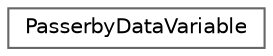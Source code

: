 digraph "クラス階層図"
{
 // LATEX_PDF_SIZE
  bgcolor="transparent";
  edge [fontname=Helvetica,fontsize=10,labelfontname=Helvetica,labelfontsize=10];
  node [fontname=Helvetica,fontsize=10,shape=box,height=0.2,width=0.4];
  rankdir="LR";
  Node0 [id="Node000000",label="PasserbyDataVariable",height=0.2,width=0.4,color="grey40", fillcolor="white", style="filled",URL="$class_passerby_data_variable.html",tooltip=" "];
}
